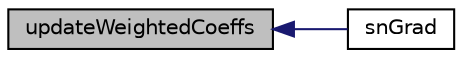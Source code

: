 digraph "updateWeightedCoeffs"
{
  bgcolor="transparent";
  edge [fontname="Helvetica",fontsize="10",labelfontname="Helvetica",labelfontsize="10"];
  node [fontname="Helvetica",fontsize="10",shape=record];
  rankdir="LR";
  Node2123 [label="updateWeightedCoeffs",height=0.2,width=0.4,color="black", fillcolor="grey75", style="filled", fontcolor="black"];
  Node2123 -> Node2124 [dir="back",color="midnightblue",fontsize="10",style="solid",fontname="Helvetica"];
  Node2124 [label="snGrad",height=0.2,width=0.4,color="black",URL="$a23169.html#a26fa471eaa9fecd4e463df35f74e68e3",tooltip="Return patch-normal gradient for coupled-patches. "];
}
